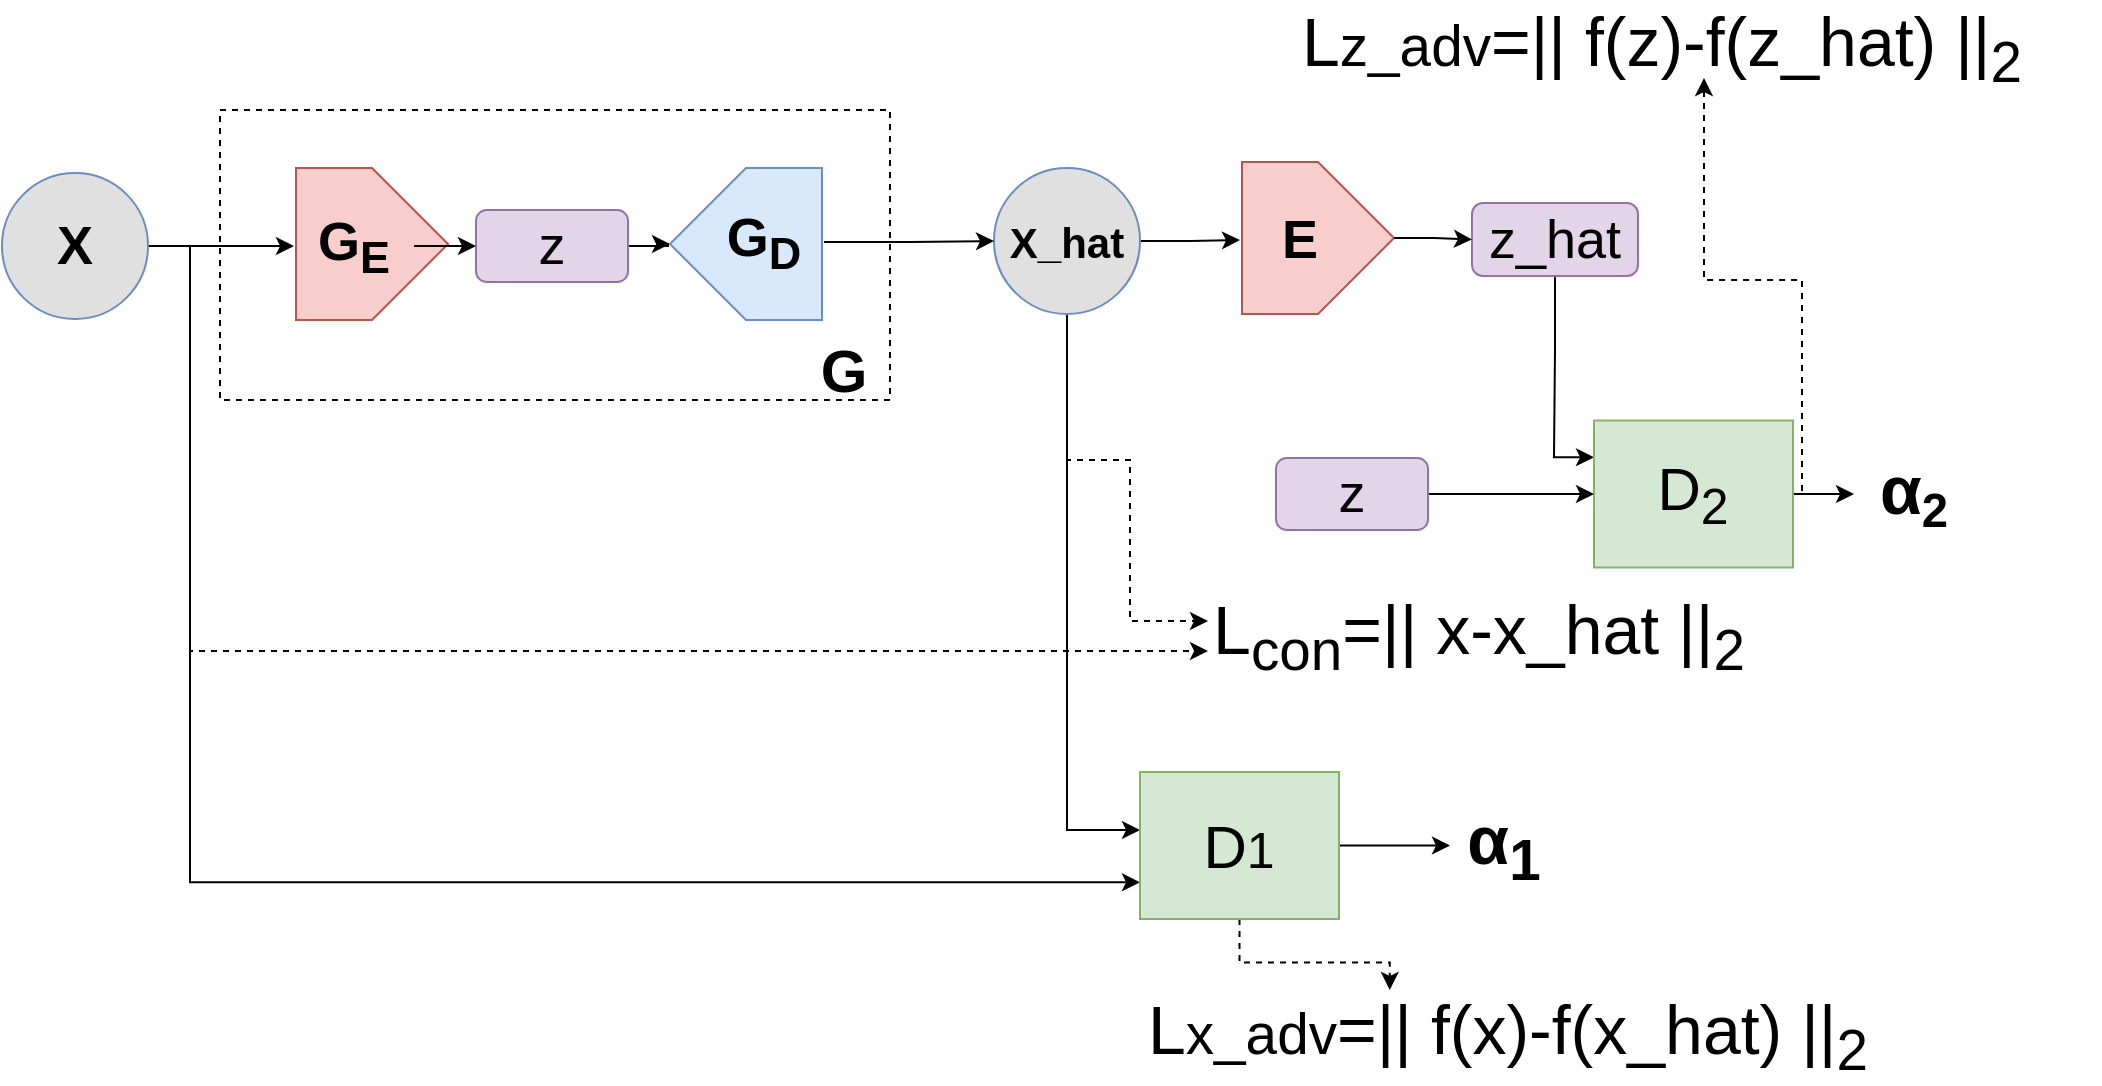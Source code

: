 <mxfile version="17.5.0" type="github">
  <diagram id="fI7MMh9Ybi_wsDWBvxJX" name="第 1 页">
    <mxGraphModel dx="1422" dy="753" grid="0" gridSize="10" guides="1" tooltips="1" connect="1" arrows="1" fold="1" page="1" pageScale="1" pageWidth="1169" pageHeight="827" background="#FFFFFF" math="0" shadow="0">
      <root>
        <mxCell id="0" />
        <mxCell id="1" parent="0" />
        <mxCell id="39SeALIvSpWugnmXkBPb-61" value="" style="rounded=0;whiteSpace=wrap;html=1;shadow=0;dashed=1;sketch=0;fontFamily=Helvetica;fontSize=21;" vertex="1" parent="1">
          <mxGeometry x="198" y="210" width="335" height="145" as="geometry" />
        </mxCell>
        <mxCell id="39SeALIvSpWugnmXkBPb-63" style="edgeStyle=orthogonalEdgeStyle;rounded=0;orthogonalLoop=1;jettySize=auto;html=1;entryX=0;entryY=0.5;entryDx=0;entryDy=0;fontFamily=Helvetica;fontSize=21;fontColor=default;" edge="1" parent="1" source="39SeALIvSpWugnmXkBPb-45" target="39SeALIvSpWugnmXkBPb-46">
          <mxGeometry relative="1" as="geometry" />
        </mxCell>
        <mxCell id="39SeALIvSpWugnmXkBPb-79" style="edgeStyle=orthogonalEdgeStyle;rounded=0;orthogonalLoop=1;jettySize=auto;html=1;entryX=0;entryY=0.75;entryDx=0;entryDy=0;fontFamily=Helvetica;fontSize=30;fontColor=default;" edge="1" parent="1" source="39SeALIvSpWugnmXkBPb-45" target="39SeALIvSpWugnmXkBPb-77">
          <mxGeometry relative="1" as="geometry">
            <Array as="points">
              <mxPoint x="183" y="278" />
              <mxPoint x="183" y="596" />
            </Array>
          </mxGeometry>
        </mxCell>
        <mxCell id="39SeALIvSpWugnmXkBPb-87" style="edgeStyle=orthogonalEdgeStyle;rounded=0;orthogonalLoop=1;jettySize=auto;html=1;entryX=0;entryY=0.75;entryDx=0;entryDy=0;dashed=1;fontFamily=Helvetica;fontSize=34;fontColor=default;" edge="1" parent="1" source="39SeALIvSpWugnmXkBPb-45" target="39SeALIvSpWugnmXkBPb-85">
          <mxGeometry relative="1" as="geometry">
            <Array as="points">
              <mxPoint x="183" y="278" />
              <mxPoint x="183" y="480" />
            </Array>
          </mxGeometry>
        </mxCell>
        <mxCell id="39SeALIvSpWugnmXkBPb-45" value="&lt;b&gt;&lt;font style=&quot;font-size: 27px&quot;&gt;X&lt;/font&gt;&lt;/b&gt;" style="ellipse;whiteSpace=wrap;html=1;aspect=fixed;shadow=0;sketch=0;fontFamily=Helvetica;fontSize=18;fontColor=default;strokeColor=#6c8ebf;fillColor=#E0E0E0;" vertex="1" parent="1">
          <mxGeometry x="89" y="241.5" width="73" height="73" as="geometry" />
        </mxCell>
        <mxCell id="39SeALIvSpWugnmXkBPb-47" value="" style="group" vertex="1" connectable="0" parent="1">
          <mxGeometry x="235" y="239" width="309" height="127" as="geometry" />
        </mxCell>
        <mxCell id="39SeALIvSpWugnmXkBPb-43" value="" style="verticalLabelPosition=bottom;verticalAlign=top;html=1;shape=offPageConnector;rounded=0;size=0.5;shadow=0;sketch=0;fontFamily=Helvetica;fontSize=18;strokeColor=#b85450;fillColor=#f8cecc;rotation=-90;" vertex="1" parent="39SeALIvSpWugnmXkBPb-47">
          <mxGeometry x="1" width="76" height="76" as="geometry" />
        </mxCell>
        <mxCell id="39SeALIvSpWugnmXkBPb-46" value="&lt;b&gt;G&lt;sub&gt;E&lt;/sub&gt;&lt;/b&gt;" style="text;html=1;strokeColor=none;fillColor=none;align=center;verticalAlign=middle;whiteSpace=wrap;rounded=0;shadow=0;sketch=0;fontFamily=Helvetica;fontSize=27;fontColor=default;" vertex="1" parent="39SeALIvSpWugnmXkBPb-47">
          <mxGeometry y="24" width="60" height="30" as="geometry" />
        </mxCell>
        <mxCell id="39SeALIvSpWugnmXkBPb-67" style="edgeStyle=orthogonalEdgeStyle;rounded=0;orthogonalLoop=1;jettySize=auto;html=1;entryX=0.5;entryY=1;entryDx=0;entryDy=0;fontFamily=Helvetica;fontSize=21;fontColor=default;" edge="1" parent="1" source="39SeALIvSpWugnmXkBPb-49" target="39SeALIvSpWugnmXkBPb-51">
          <mxGeometry relative="1" as="geometry" />
        </mxCell>
        <mxCell id="39SeALIvSpWugnmXkBPb-49" value="z" style="rounded=1;whiteSpace=wrap;html=1;shadow=0;sketch=0;fontFamily=Helvetica;fontSize=27;fillColor=#e1d5e7;strokeColor=#9673a6;" vertex="1" parent="1">
          <mxGeometry x="326" y="260" width="76" height="36" as="geometry" />
        </mxCell>
        <mxCell id="39SeALIvSpWugnmXkBPb-50" value="" style="group;rotation=-180;" vertex="1" connectable="0" parent="1">
          <mxGeometry x="423" y="239" width="117" height="127.5" as="geometry" />
        </mxCell>
        <mxCell id="39SeALIvSpWugnmXkBPb-51" value="" style="verticalLabelPosition=bottom;verticalAlign=top;html=1;shape=offPageConnector;rounded=0;size=0.5;shadow=0;sketch=0;fontFamily=Helvetica;fontSize=18;strokeColor=#6c8ebf;fillColor=#dae8fc;rotation=-270;" vertex="1" parent="39SeALIvSpWugnmXkBPb-50">
          <mxGeometry width="76" height="76" as="geometry" />
        </mxCell>
        <mxCell id="39SeALIvSpWugnmXkBPb-52" value="&lt;b&gt;&lt;span style=&quot;font-size: 27px&quot;&gt;G&lt;sub&gt;D&lt;/sub&gt;&lt;/span&gt;&lt;/b&gt;" style="text;html=1;strokeColor=none;fillColor=none;align=center;verticalAlign=middle;whiteSpace=wrap;rounded=0;shadow=0;sketch=0;fontFamily=Helvetica;fontSize=27;fontColor=default;rotation=0;" vertex="1" parent="39SeALIvSpWugnmXkBPb-50">
          <mxGeometry x="17" y="22" width="60" height="30" as="geometry" />
        </mxCell>
        <mxCell id="39SeALIvSpWugnmXkBPb-72" value="&lt;b&gt;&lt;font style=&quot;font-size: 30px&quot;&gt;G&lt;/font&gt;&lt;/b&gt;" style="text;html=1;strokeColor=none;fillColor=none;align=center;verticalAlign=middle;whiteSpace=wrap;rounded=0;shadow=0;dashed=1;sketch=0;fontFamily=Helvetica;fontSize=21;fontColor=default;" vertex="1" parent="39SeALIvSpWugnmXkBPb-50">
          <mxGeometry x="57" y="86" width="60" height="30" as="geometry" />
        </mxCell>
        <mxCell id="39SeALIvSpWugnmXkBPb-68" style="edgeStyle=orthogonalEdgeStyle;rounded=0;orthogonalLoop=1;jettySize=auto;html=1;fontFamily=Helvetica;fontSize=21;fontColor=default;" edge="1" parent="1" source="39SeALIvSpWugnmXkBPb-54" target="39SeALIvSpWugnmXkBPb-57">
          <mxGeometry relative="1" as="geometry" />
        </mxCell>
        <mxCell id="39SeALIvSpWugnmXkBPb-78" style="edgeStyle=orthogonalEdgeStyle;rounded=0;orthogonalLoop=1;jettySize=auto;html=1;entryX=0;entryY=0.395;entryDx=0;entryDy=0;fontFamily=Helvetica;fontSize=30;fontColor=default;entryPerimeter=0;" edge="1" parent="1" source="39SeALIvSpWugnmXkBPb-54" target="39SeALIvSpWugnmXkBPb-77">
          <mxGeometry relative="1" as="geometry" />
        </mxCell>
        <mxCell id="39SeALIvSpWugnmXkBPb-86" style="edgeStyle=orthogonalEdgeStyle;orthogonalLoop=1;jettySize=auto;html=1;entryX=0;entryY=0.25;entryDx=0;entryDy=0;fontFamily=Helvetica;fontSize=34;fontColor=default;dashed=1;rounded=0;" edge="1" parent="1" source="39SeALIvSpWugnmXkBPb-54" target="39SeALIvSpWugnmXkBPb-85">
          <mxGeometry relative="1" as="geometry">
            <Array as="points">
              <mxPoint x="622" y="385" />
              <mxPoint x="653" y="385" />
              <mxPoint x="653" y="465" />
            </Array>
          </mxGeometry>
        </mxCell>
        <mxCell id="39SeALIvSpWugnmXkBPb-54" value="&lt;b&gt;&lt;font style=&quot;font-size: 21px&quot;&gt;X_hat&lt;/font&gt;&lt;/b&gt;" style="ellipse;whiteSpace=wrap;html=1;aspect=fixed;shadow=0;sketch=0;fontFamily=Helvetica;fontSize=18;fontColor=default;strokeColor=#6c8ebf;fillColor=#E0E0E0;" vertex="1" parent="1">
          <mxGeometry x="585" y="239" width="73" height="73" as="geometry" />
        </mxCell>
        <mxCell id="39SeALIvSpWugnmXkBPb-55" value="" style="group" vertex="1" connectable="0" parent="1">
          <mxGeometry x="708" y="236" width="77" height="76" as="geometry" />
        </mxCell>
        <mxCell id="39SeALIvSpWugnmXkBPb-56" value="" style="verticalLabelPosition=bottom;verticalAlign=top;html=1;shape=offPageConnector;rounded=0;size=0.5;shadow=0;sketch=0;fontFamily=Helvetica;fontSize=18;strokeColor=#b85450;fillColor=#f8cecc;rotation=-90;" vertex="1" parent="39SeALIvSpWugnmXkBPb-55">
          <mxGeometry x="1" width="76" height="76" as="geometry" />
        </mxCell>
        <mxCell id="39SeALIvSpWugnmXkBPb-57" value="&lt;b&gt;E&lt;/b&gt;" style="text;html=1;strokeColor=none;fillColor=none;align=center;verticalAlign=middle;whiteSpace=wrap;rounded=0;shadow=0;sketch=0;fontFamily=Helvetica;fontSize=27;fontColor=default;" vertex="1" parent="39SeALIvSpWugnmXkBPb-55">
          <mxGeometry y="24" width="60" height="30" as="geometry" />
        </mxCell>
        <mxCell id="39SeALIvSpWugnmXkBPb-76" style="edgeStyle=orthogonalEdgeStyle;rounded=0;orthogonalLoop=1;jettySize=auto;html=1;entryX=0;entryY=0.25;entryDx=0;entryDy=0;fontFamily=Helvetica;fontSize=30;fontColor=default;" edge="1" parent="1" source="39SeALIvSpWugnmXkBPb-58" target="39SeALIvSpWugnmXkBPb-73">
          <mxGeometry relative="1" as="geometry" />
        </mxCell>
        <mxCell id="39SeALIvSpWugnmXkBPb-58" value="z_hat" style="rounded=1;whiteSpace=wrap;html=1;shadow=0;sketch=0;fontFamily=Helvetica;fontSize=27;fillColor=#e1d5e7;strokeColor=#9673a6;" vertex="1" parent="1">
          <mxGeometry x="824" y="256.5" width="83" height="36.5" as="geometry" />
        </mxCell>
        <mxCell id="39SeALIvSpWugnmXkBPb-62" style="edgeStyle=orthogonalEdgeStyle;rounded=0;orthogonalLoop=1;jettySize=auto;html=1;fontFamily=Helvetica;fontSize=21;fontColor=default;entryX=0;entryY=0.5;entryDx=0;entryDy=0;" edge="1" parent="1" source="39SeALIvSpWugnmXkBPb-52" target="39SeALIvSpWugnmXkBPb-54">
          <mxGeometry relative="1" as="geometry">
            <mxPoint x="583" y="274" as="targetPoint" />
          </mxGeometry>
        </mxCell>
        <mxCell id="39SeALIvSpWugnmXkBPb-64" style="edgeStyle=orthogonalEdgeStyle;rounded=0;orthogonalLoop=1;jettySize=auto;html=1;entryX=0;entryY=0.5;entryDx=0;entryDy=0;fontFamily=Helvetica;fontSize=21;fontColor=default;" edge="1" parent="1" source="39SeALIvSpWugnmXkBPb-46" target="39SeALIvSpWugnmXkBPb-49">
          <mxGeometry relative="1" as="geometry" />
        </mxCell>
        <mxCell id="39SeALIvSpWugnmXkBPb-69" style="edgeStyle=orthogonalEdgeStyle;rounded=0;orthogonalLoop=1;jettySize=auto;html=1;entryX=0;entryY=0.5;entryDx=0;entryDy=0;fontFamily=Helvetica;fontSize=21;fontColor=default;" edge="1" parent="1" source="39SeALIvSpWugnmXkBPb-56" target="39SeALIvSpWugnmXkBPb-58">
          <mxGeometry relative="1" as="geometry" />
        </mxCell>
        <mxCell id="39SeALIvSpWugnmXkBPb-83" style="edgeStyle=orthogonalEdgeStyle;rounded=0;orthogonalLoop=1;jettySize=auto;html=1;fontFamily=Helvetica;fontSize=34;fontColor=default;" edge="1" parent="1" source="39SeALIvSpWugnmXkBPb-73" target="39SeALIvSpWugnmXkBPb-82">
          <mxGeometry relative="1" as="geometry" />
        </mxCell>
        <mxCell id="39SeALIvSpWugnmXkBPb-91" style="edgeStyle=orthogonalEdgeStyle;rounded=0;orthogonalLoop=1;jettySize=auto;html=1;dashed=1;fontFamily=Helvetica;fontSize=34;fontColor=default;" edge="1" parent="1" source="39SeALIvSpWugnmXkBPb-73" target="39SeALIvSpWugnmXkBPb-90">
          <mxGeometry relative="1" as="geometry">
            <Array as="points">
              <mxPoint x="989" y="402" />
              <mxPoint x="989" y="295" />
              <mxPoint x="940" y="295" />
            </Array>
          </mxGeometry>
        </mxCell>
        <mxCell id="39SeALIvSpWugnmXkBPb-73" value="D&lt;sub&gt;2&lt;/sub&gt;" style="rounded=0;whiteSpace=wrap;html=1;shadow=0;sketch=0;fontFamily=Helvetica;fontSize=30;strokeColor=#82b366;fillColor=#d5e8d4;" vertex="1" parent="1">
          <mxGeometry x="885" y="365.25" width="99.49" height="73.5" as="geometry" />
        </mxCell>
        <mxCell id="39SeALIvSpWugnmXkBPb-75" style="edgeStyle=orthogonalEdgeStyle;rounded=0;orthogonalLoop=1;jettySize=auto;html=1;entryX=0;entryY=0.5;entryDx=0;entryDy=0;fontFamily=Helvetica;fontSize=30;fontColor=default;" edge="1" parent="1" source="39SeALIvSpWugnmXkBPb-74" target="39SeALIvSpWugnmXkBPb-73">
          <mxGeometry relative="1" as="geometry" />
        </mxCell>
        <mxCell id="39SeALIvSpWugnmXkBPb-74" value="z" style="rounded=1;whiteSpace=wrap;html=1;shadow=0;sketch=0;fontFamily=Helvetica;fontSize=27;fillColor=#e1d5e7;strokeColor=#9673a6;" vertex="1" parent="1">
          <mxGeometry x="726" y="384" width="76" height="36" as="geometry" />
        </mxCell>
        <mxCell id="39SeALIvSpWugnmXkBPb-80" style="edgeStyle=orthogonalEdgeStyle;rounded=0;orthogonalLoop=1;jettySize=auto;html=1;fontFamily=Helvetica;fontSize=30;fontColor=default;" edge="1" parent="1" source="39SeALIvSpWugnmXkBPb-77">
          <mxGeometry relative="1" as="geometry">
            <mxPoint x="813" y="577.75" as="targetPoint" />
          </mxGeometry>
        </mxCell>
        <mxCell id="39SeALIvSpWugnmXkBPb-89" style="edgeStyle=orthogonalEdgeStyle;rounded=0;orthogonalLoop=1;jettySize=auto;html=1;entryX=0.365;entryY=-0.267;entryDx=0;entryDy=0;entryPerimeter=0;dashed=1;fontFamily=Helvetica;fontSize=34;fontColor=default;" edge="1" parent="1" source="39SeALIvSpWugnmXkBPb-77" target="39SeALIvSpWugnmXkBPb-88">
          <mxGeometry relative="1" as="geometry" />
        </mxCell>
        <mxCell id="39SeALIvSpWugnmXkBPb-77" value="D&lt;span style=&quot;font-size: 25px&quot;&gt;1&lt;/span&gt;" style="rounded=0;whiteSpace=wrap;html=1;shadow=0;sketch=0;fontFamily=Helvetica;fontSize=30;strokeColor=#82b366;fillColor=#d5e8d4;" vertex="1" parent="1">
          <mxGeometry x="658" y="541" width="99.49" height="73.5" as="geometry" />
        </mxCell>
        <mxCell id="39SeALIvSpWugnmXkBPb-81" value="&lt;b style=&quot;font-size: 34px&quot;&gt;α&lt;sub&gt;1&lt;/sub&gt;&lt;/b&gt;" style="text;html=1;strokeColor=none;fillColor=none;align=center;verticalAlign=middle;whiteSpace=wrap;rounded=0;shadow=0;sketch=0;fontFamily=Helvetica;fontSize=30;fontColor=default;" vertex="1" parent="1">
          <mxGeometry x="810" y="562.75" width="60" height="30" as="geometry" />
        </mxCell>
        <mxCell id="39SeALIvSpWugnmXkBPb-82" value="&lt;b style=&quot;font-size: 34px&quot;&gt;α&lt;/b&gt;&lt;b style=&quot;font-size: 28.333px&quot;&gt;&lt;sub&gt;2&lt;/sub&gt;&lt;/b&gt;" style="text;html=1;strokeColor=none;fillColor=none;align=center;verticalAlign=middle;whiteSpace=wrap;rounded=0;shadow=0;sketch=0;fontFamily=Helvetica;fontSize=30;fontColor=default;" vertex="1" parent="1">
          <mxGeometry x="1015" y="387" width="60" height="30" as="geometry" />
        </mxCell>
        <mxCell id="39SeALIvSpWugnmXkBPb-85" value="L&lt;sub&gt;con&lt;/sub&gt;=|| x-x_hat ||&lt;sub&gt;2&lt;/sub&gt;" style="text;html=1;strokeColor=none;fillColor=none;align=center;verticalAlign=middle;whiteSpace=wrap;rounded=0;shadow=0;sketch=0;fontFamily=Helvetica;fontSize=34;fontColor=default;" vertex="1" parent="1">
          <mxGeometry x="692" y="458" width="271" height="30" as="geometry" />
        </mxCell>
        <mxCell id="39SeALIvSpWugnmXkBPb-88" value="L&lt;span style=&quot;font-size: 28.333px&quot;&gt;x_adv&lt;/span&gt;=|| f(x)-f(x_hat) ||&lt;sub&gt;2&lt;/sub&gt;" style="text;html=1;strokeColor=none;fillColor=none;align=center;verticalAlign=middle;whiteSpace=wrap;rounded=0;shadow=0;sketch=0;fontFamily=Helvetica;fontSize=34;fontColor=default;" vertex="1" parent="1">
          <mxGeometry x="623" y="658" width="438" height="30" as="geometry" />
        </mxCell>
        <mxCell id="39SeALIvSpWugnmXkBPb-90" value="L&lt;span style=&quot;font-size: 28.333px&quot;&gt;z_adv&lt;/span&gt;=|| f(z)-f(z_hat) ||&lt;sub&gt;2&lt;/sub&gt;" style="text;html=1;strokeColor=none;fillColor=none;align=center;verticalAlign=middle;whiteSpace=wrap;rounded=0;shadow=0;sketch=0;fontFamily=Helvetica;fontSize=34;fontColor=default;" vertex="1" parent="1">
          <mxGeometry x="700" y="164" width="438" height="30" as="geometry" />
        </mxCell>
      </root>
    </mxGraphModel>
  </diagram>
</mxfile>
